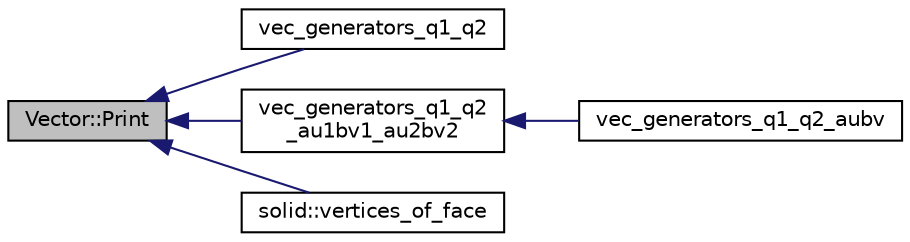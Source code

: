 digraph "Vector::Print"
{
  edge [fontname="Helvetica",fontsize="10",labelfontname="Helvetica",labelfontsize="10"];
  node [fontname="Helvetica",fontsize="10",shape=record];
  rankdir="LR";
  Node4283 [label="Vector::Print",height=0.2,width=0.4,color="black", fillcolor="grey75", style="filled", fontcolor="black"];
  Node4283 -> Node4284 [dir="back",color="midnightblue",fontsize="10",style="solid",fontname="Helvetica"];
  Node4284 [label="vec_generators_q1_q2",height=0.2,width=0.4,color="black", fillcolor="white", style="filled",URL="$d0/dd3/perm__group__gens_8_c.html#ac70761795da8630f4939bc3e00707d79"];
  Node4283 -> Node4285 [dir="back",color="midnightblue",fontsize="10",style="solid",fontname="Helvetica"];
  Node4285 [label="vec_generators_q1_q2\l_au1bv1_au2bv2",height=0.2,width=0.4,color="black", fillcolor="white", style="filled",URL="$d0/dd3/perm__group__gens_8_c.html#aee37285cfb5987a4fc1f5c7580865175"];
  Node4285 -> Node4286 [dir="back",color="midnightblue",fontsize="10",style="solid",fontname="Helvetica"];
  Node4286 [label="vec_generators_q1_q2_aubv",height=0.2,width=0.4,color="black", fillcolor="white", style="filled",URL="$d0/dd3/perm__group__gens_8_c.html#a0b5ce8828dd8a35cbfec4450f0d76edc"];
  Node4283 -> Node4287 [dir="back",color="midnightblue",fontsize="10",style="solid",fontname="Helvetica"];
  Node4287 [label="solid::vertices_of_face",height=0.2,width=0.4,color="black", fillcolor="white", style="filled",URL="$d8/def/classsolid.html#a939ce1ac4b1d7e7ad6164ce0376ff173"];
}
